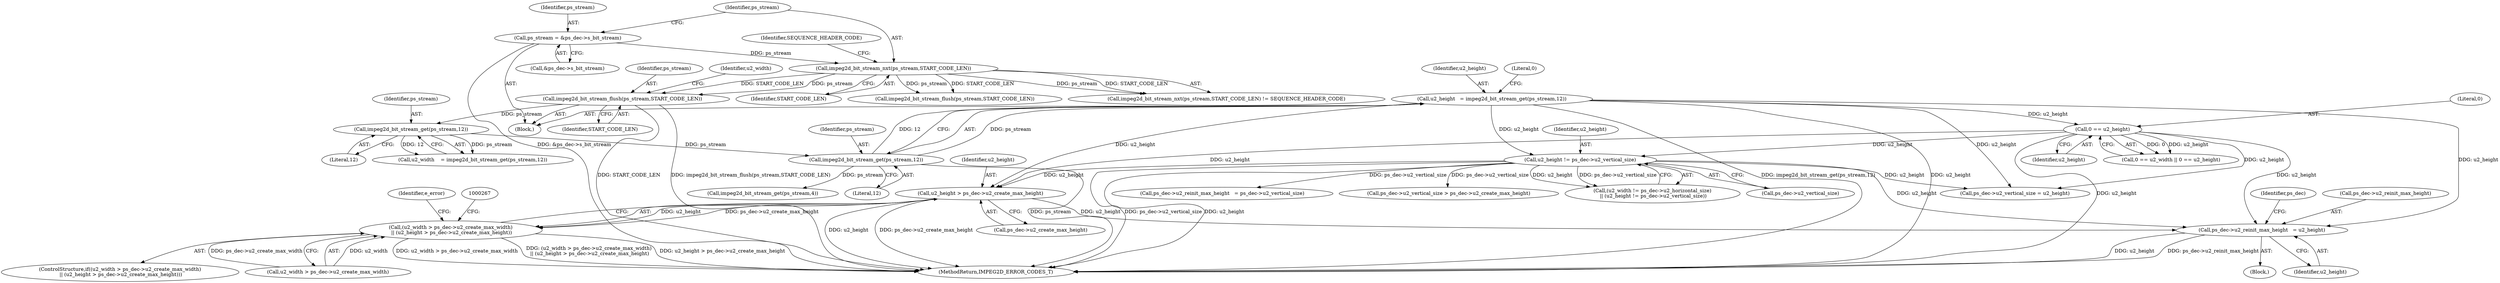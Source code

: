digraph "0_Android_bef16671c891e16f25a7b174bc528eea109357be@API" {
"1000241" [label="(Call,u2_height > ps_dec->u2_create_max_height)"];
"1000166" [label="(Call,0 == u2_height)"];
"1000156" [label="(Call,u2_height   = impeg2d_bit_stream_get(ps_stream,12))"];
"1000158" [label="(Call,impeg2d_bit_stream_get(ps_stream,12))"];
"1000153" [label="(Call,impeg2d_bit_stream_get(ps_stream,12))"];
"1000148" [label="(Call,impeg2d_bit_stream_flush(ps_stream,START_CODE_LEN))"];
"1000138" [label="(Call,impeg2d_bit_stream_nxt(ps_stream,START_CODE_LEN))"];
"1000128" [label="(Call,ps_stream = &ps_dec->s_bit_stream)"];
"1000183" [label="(Call,u2_height != ps_dec->u2_vertical_size)"];
"1000235" [label="(Call,(u2_width > ps_dec->u2_create_max_width)\n || (u2_height > ps_dec->u2_create_max_height))"];
"1000251" [label="(Call,ps_dec->u2_reinit_max_height   = u2_height)"];
"1000255" [label="(Identifier,u2_height)"];
"1000143" [label="(Call,impeg2d_bit_stream_flush(ps_stream,START_CODE_LEN))"];
"1000258" [label="(Identifier,ps_dec)"];
"1000177" [label="(Call,(u2_width != ps_dec->u2_horizontal_size)\n || (u2_height != ps_dec->u2_vertical_size))"];
"1000241" [label="(Call,u2_height > ps_dec->u2_create_max_height)"];
"1000156" [label="(Call,u2_height   = impeg2d_bit_stream_get(ps_stream,12))"];
"1000137" [label="(Call,impeg2d_bit_stream_nxt(ps_stream,START_CODE_LEN) != SEQUENCE_HEADER_CODE)"];
"1000128" [label="(Call,ps_stream = &ps_dec->s_bit_stream)"];
"1000168" [label="(Identifier,u2_height)"];
"1000150" [label="(Identifier,START_CODE_LEN)"];
"1000141" [label="(Identifier,SEQUENCE_HEADER_CODE)"];
"1000420" [label="(MethodReturn,IMPEG2D_ERROR_CODES_T)"];
"1000184" [label="(Identifier,u2_height)"];
"1000252" [label="(Call,ps_dec->u2_reinit_max_height)"];
"1000155" [label="(Literal,12)"];
"1000166" [label="(Call,0 == u2_height)"];
"1000152" [label="(Identifier,u2_width)"];
"1000164" [label="(Literal,0)"];
"1000159" [label="(Identifier,ps_stream)"];
"1000140" [label="(Identifier,START_CODE_LEN)"];
"1000251" [label="(Call,ps_dec->u2_reinit_max_height   = u2_height)"];
"1000162" [label="(Call,0 == u2_width || 0 == u2_height)"];
"1000129" [label="(Identifier,ps_stream)"];
"1000234" [label="(ControlStructure,if((u2_width > ps_dec->u2_create_max_width)\n || (u2_height > ps_dec->u2_create_max_height)))"];
"1000138" [label="(Call,impeg2d_bit_stream_nxt(ps_stream,START_CODE_LEN))"];
"1000157" [label="(Identifier,u2_height)"];
"1000183" [label="(Call,u2_height != ps_dec->u2_vertical_size)"];
"1000126" [label="(Block,)"];
"1000130" [label="(Call,&ps_dec->s_bit_stream)"];
"1000201" [label="(Call,ps_dec->u2_vertical_size = u2_height)"];
"1000236" [label="(Call,u2_width > ps_dec->u2_create_max_width)"];
"1000249" [label="(Identifier,e_error)"];
"1000290" [label="(Call,ps_dec->u2_reinit_max_height   = ps_dec->u2_vertical_size)"];
"1000235" [label="(Call,(u2_width > ps_dec->u2_create_max_width)\n || (u2_height > ps_dec->u2_create_max_height))"];
"1000139" [label="(Identifier,ps_stream)"];
"1000242" [label="(Identifier,u2_height)"];
"1000158" [label="(Call,impeg2d_bit_stream_get(ps_stream,12))"];
"1000148" [label="(Call,impeg2d_bit_stream_flush(ps_stream,START_CODE_LEN))"];
"1000149" [label="(Identifier,ps_stream)"];
"1000153" [label="(Call,impeg2d_bit_stream_get(ps_stream,12))"];
"1000243" [label="(Call,ps_dec->u2_create_max_height)"];
"1000154" [label="(Identifier,ps_stream)"];
"1000278" [label="(Call,ps_dec->u2_vertical_size > ps_dec->u2_create_max_height)"];
"1000160" [label="(Literal,12)"];
"1000246" [label="(Block,)"];
"1000167" [label="(Literal,0)"];
"1000185" [label="(Call,ps_dec->u2_vertical_size)"];
"1000151" [label="(Call,u2_width    = impeg2d_bit_stream_get(ps_stream,12))"];
"1000310" [label="(Call,impeg2d_bit_stream_get(ps_stream,4))"];
"1000241" -> "1000235"  [label="AST: "];
"1000241" -> "1000243"  [label="CFG: "];
"1000242" -> "1000241"  [label="AST: "];
"1000243" -> "1000241"  [label="AST: "];
"1000235" -> "1000241"  [label="CFG: "];
"1000241" -> "1000420"  [label="DDG: u2_height"];
"1000241" -> "1000420"  [label="DDG: ps_dec->u2_create_max_height"];
"1000241" -> "1000235"  [label="DDG: u2_height"];
"1000241" -> "1000235"  [label="DDG: ps_dec->u2_create_max_height"];
"1000166" -> "1000241"  [label="DDG: u2_height"];
"1000156" -> "1000241"  [label="DDG: u2_height"];
"1000183" -> "1000241"  [label="DDG: u2_height"];
"1000241" -> "1000251"  [label="DDG: u2_height"];
"1000166" -> "1000162"  [label="AST: "];
"1000166" -> "1000168"  [label="CFG: "];
"1000167" -> "1000166"  [label="AST: "];
"1000168" -> "1000166"  [label="AST: "];
"1000162" -> "1000166"  [label="CFG: "];
"1000166" -> "1000420"  [label="DDG: u2_height"];
"1000166" -> "1000162"  [label="DDG: 0"];
"1000166" -> "1000162"  [label="DDG: u2_height"];
"1000156" -> "1000166"  [label="DDG: u2_height"];
"1000166" -> "1000183"  [label="DDG: u2_height"];
"1000166" -> "1000201"  [label="DDG: u2_height"];
"1000166" -> "1000251"  [label="DDG: u2_height"];
"1000156" -> "1000126"  [label="AST: "];
"1000156" -> "1000158"  [label="CFG: "];
"1000157" -> "1000156"  [label="AST: "];
"1000158" -> "1000156"  [label="AST: "];
"1000164" -> "1000156"  [label="CFG: "];
"1000156" -> "1000420"  [label="DDG: u2_height"];
"1000156" -> "1000420"  [label="DDG: impeg2d_bit_stream_get(ps_stream,12)"];
"1000158" -> "1000156"  [label="DDG: ps_stream"];
"1000158" -> "1000156"  [label="DDG: 12"];
"1000156" -> "1000183"  [label="DDG: u2_height"];
"1000156" -> "1000201"  [label="DDG: u2_height"];
"1000156" -> "1000251"  [label="DDG: u2_height"];
"1000158" -> "1000160"  [label="CFG: "];
"1000159" -> "1000158"  [label="AST: "];
"1000160" -> "1000158"  [label="AST: "];
"1000158" -> "1000420"  [label="DDG: ps_stream"];
"1000153" -> "1000158"  [label="DDG: ps_stream"];
"1000158" -> "1000310"  [label="DDG: ps_stream"];
"1000153" -> "1000151"  [label="AST: "];
"1000153" -> "1000155"  [label="CFG: "];
"1000154" -> "1000153"  [label="AST: "];
"1000155" -> "1000153"  [label="AST: "];
"1000151" -> "1000153"  [label="CFG: "];
"1000153" -> "1000151"  [label="DDG: ps_stream"];
"1000153" -> "1000151"  [label="DDG: 12"];
"1000148" -> "1000153"  [label="DDG: ps_stream"];
"1000148" -> "1000126"  [label="AST: "];
"1000148" -> "1000150"  [label="CFG: "];
"1000149" -> "1000148"  [label="AST: "];
"1000150" -> "1000148"  [label="AST: "];
"1000152" -> "1000148"  [label="CFG: "];
"1000148" -> "1000420"  [label="DDG: impeg2d_bit_stream_flush(ps_stream,START_CODE_LEN)"];
"1000148" -> "1000420"  [label="DDG: START_CODE_LEN"];
"1000138" -> "1000148"  [label="DDG: ps_stream"];
"1000138" -> "1000148"  [label="DDG: START_CODE_LEN"];
"1000138" -> "1000137"  [label="AST: "];
"1000138" -> "1000140"  [label="CFG: "];
"1000139" -> "1000138"  [label="AST: "];
"1000140" -> "1000138"  [label="AST: "];
"1000141" -> "1000138"  [label="CFG: "];
"1000138" -> "1000137"  [label="DDG: ps_stream"];
"1000138" -> "1000137"  [label="DDG: START_CODE_LEN"];
"1000128" -> "1000138"  [label="DDG: ps_stream"];
"1000138" -> "1000143"  [label="DDG: ps_stream"];
"1000138" -> "1000143"  [label="DDG: START_CODE_LEN"];
"1000128" -> "1000126"  [label="AST: "];
"1000128" -> "1000130"  [label="CFG: "];
"1000129" -> "1000128"  [label="AST: "];
"1000130" -> "1000128"  [label="AST: "];
"1000139" -> "1000128"  [label="CFG: "];
"1000128" -> "1000420"  [label="DDG: &ps_dec->s_bit_stream"];
"1000183" -> "1000177"  [label="AST: "];
"1000183" -> "1000185"  [label="CFG: "];
"1000184" -> "1000183"  [label="AST: "];
"1000185" -> "1000183"  [label="AST: "];
"1000177" -> "1000183"  [label="CFG: "];
"1000183" -> "1000420"  [label="DDG: ps_dec->u2_vertical_size"];
"1000183" -> "1000420"  [label="DDG: u2_height"];
"1000183" -> "1000177"  [label="DDG: u2_height"];
"1000183" -> "1000177"  [label="DDG: ps_dec->u2_vertical_size"];
"1000183" -> "1000201"  [label="DDG: u2_height"];
"1000183" -> "1000251"  [label="DDG: u2_height"];
"1000183" -> "1000278"  [label="DDG: ps_dec->u2_vertical_size"];
"1000183" -> "1000290"  [label="DDG: ps_dec->u2_vertical_size"];
"1000235" -> "1000234"  [label="AST: "];
"1000235" -> "1000236"  [label="CFG: "];
"1000236" -> "1000235"  [label="AST: "];
"1000249" -> "1000235"  [label="CFG: "];
"1000267" -> "1000235"  [label="CFG: "];
"1000235" -> "1000420"  [label="DDG: u2_width > ps_dec->u2_create_max_width"];
"1000235" -> "1000420"  [label="DDG: (u2_width > ps_dec->u2_create_max_width)\n || (u2_height > ps_dec->u2_create_max_height)"];
"1000235" -> "1000420"  [label="DDG: u2_height > ps_dec->u2_create_max_height"];
"1000236" -> "1000235"  [label="DDG: u2_width"];
"1000236" -> "1000235"  [label="DDG: ps_dec->u2_create_max_width"];
"1000251" -> "1000246"  [label="AST: "];
"1000251" -> "1000255"  [label="CFG: "];
"1000252" -> "1000251"  [label="AST: "];
"1000255" -> "1000251"  [label="AST: "];
"1000258" -> "1000251"  [label="CFG: "];
"1000251" -> "1000420"  [label="DDG: u2_height"];
"1000251" -> "1000420"  [label="DDG: ps_dec->u2_reinit_max_height"];
}
